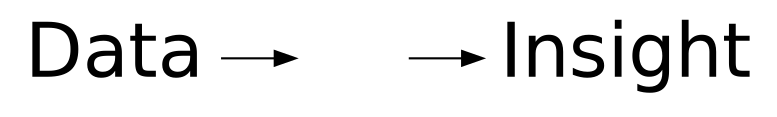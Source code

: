 digraph {
  newrank=true
  rankdir=LR

  node [shape=none fontsize=36 fontname="Helvetica"]
  M [label="" penwidth=0 image="machine.png"]

  Data -> M -> Insight
}
